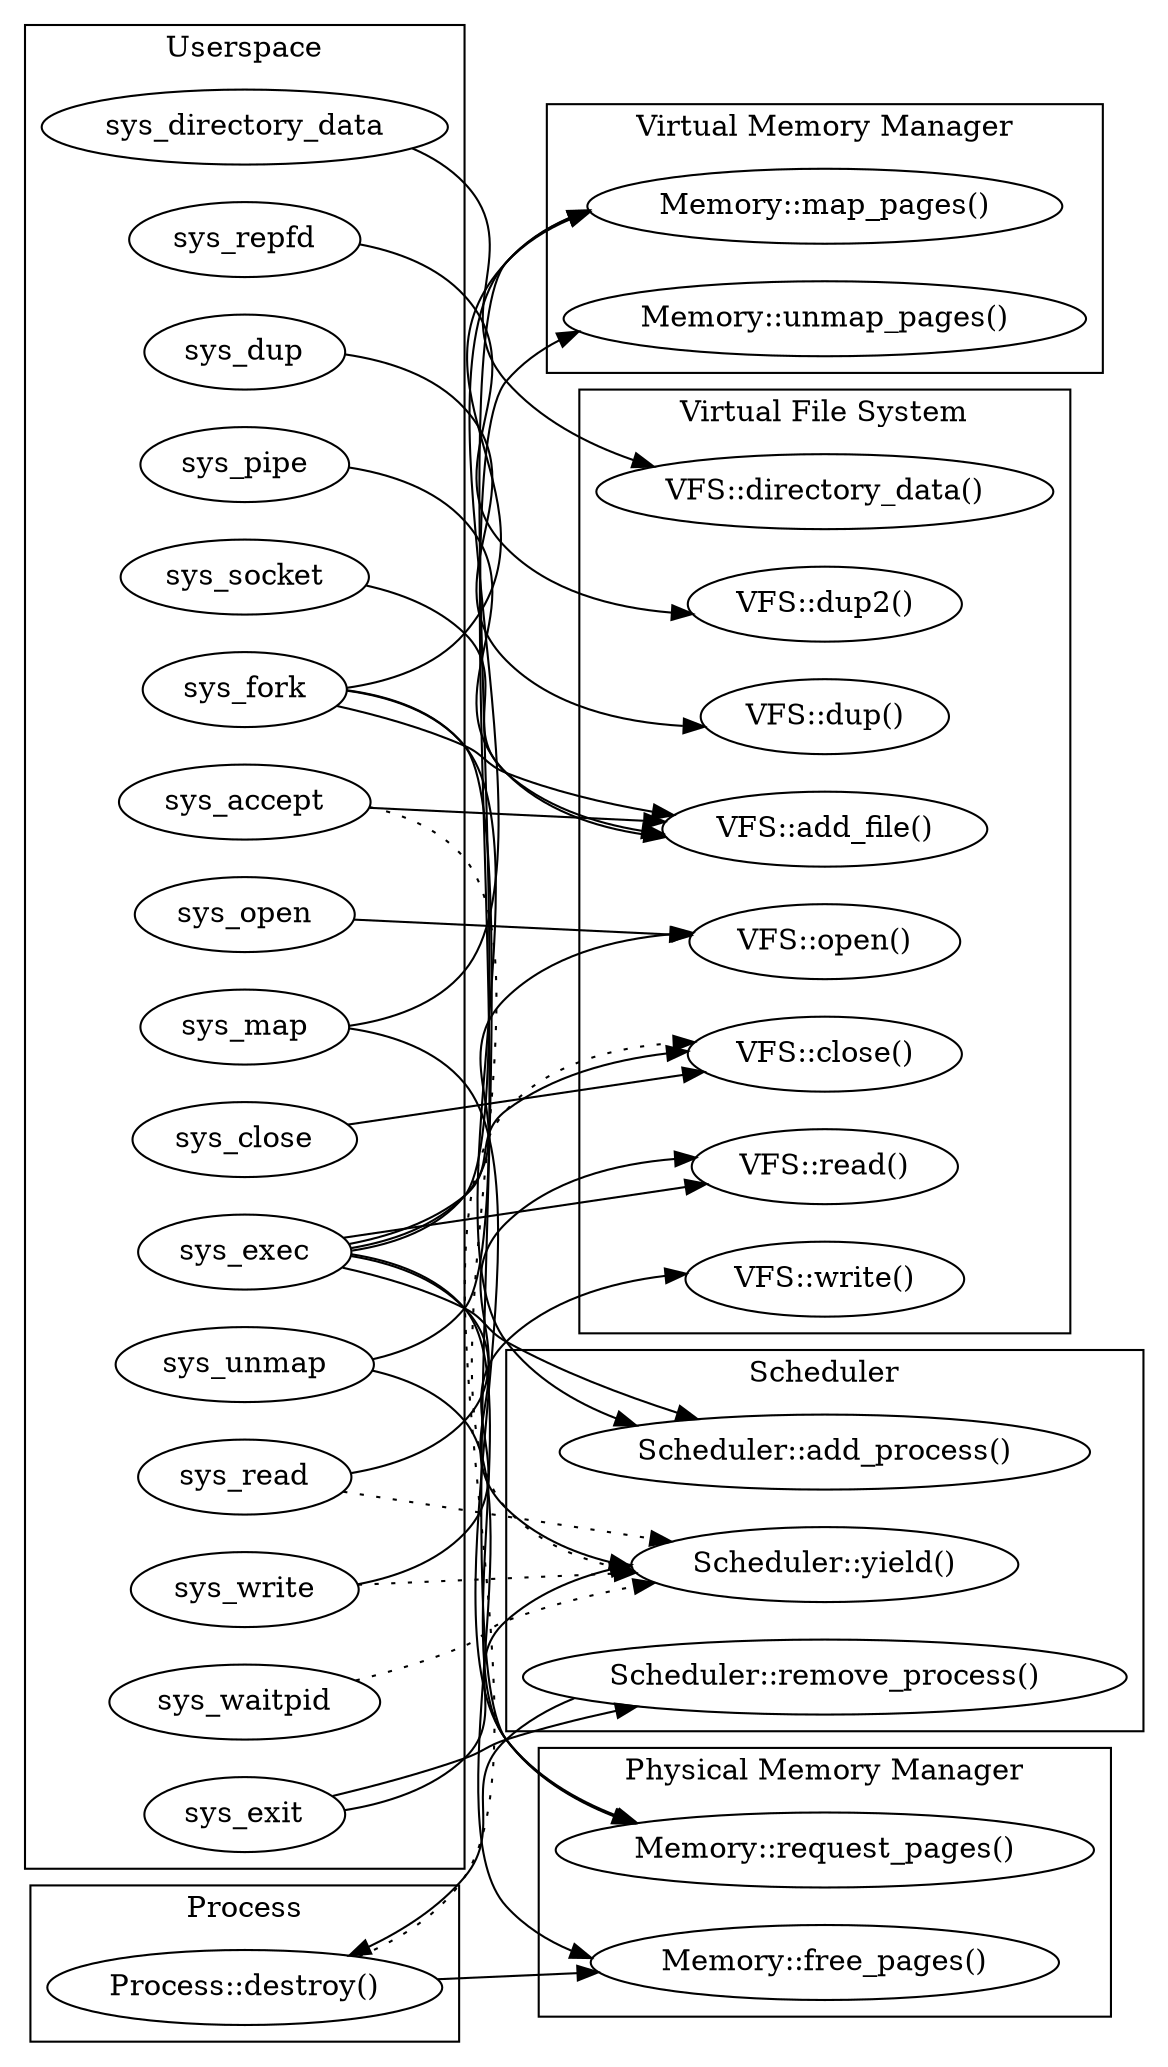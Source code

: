 digraph LensorOS {
    graph [ rankdir=LR, overlap=scale ];

    sys_open -> "VFS::open()";
    sys_close -> "VFS::close()";
    sys_read -> "VFS::read()";
    sys_read -> "Scheduler::yield()"[style="dotted"];
    sys_write -> "VFS::write()";
    sys_write -> "Scheduler::yield()"[style="dotted"];
#    sys_poke;
    sys_exit -> "Scheduler::remove_process()";
    sys_exit -> "Scheduler::yield()";
    sys_map -> "Memory::map_pages()";
    sys_map -> "Memory::request_pages()";
    sys_unmap -> "Memory::unmap_pages()";
    sys_unmap -> "Memory::free_pages()";
#    sys_time;
    sys_waitpid -> "Scheduler::yield()"[style="dotted"];
    sys_fork -> "Scheduler::add_process()";
    sys_fork -> "Memory::map_pages()";
    sys_fork -> "Memory::request_pages()";
    sys_fork -> "VFS::add_file()";
    sys_exec -> "Scheduler::add_process()";
    sys_exec -> "VFS::open()";
    sys_exec -> "VFS::close()";
    sys_exec -> "VFS::read()";
    sys_exec -> "Memory::request_pages()";
    sys_exec -> "Memory::map_pages()";
    sys_exec -> "Scheduler::yield()";
    sys_repfd -> "VFS::dup2()";
    sys_pipe -> "VFS::add_file()";
#    sys_seek;
#    sys_pwd;
    sys_dup -> "VFS::dup()";
#    sys_uart;
    sys_socket -> "VFS::add_file()";
#    sys_bind;
#    sys_listen;
#    sys_connect;
    sys_accept -> "VFS::add_file()";
    sys_accept -> "Scheduler::yield()"[style="dotted"];
#    sys_kqueue;
#    sys_kevent;
    sys_directory_data -> "VFS::directory_data()";

    "Scheduler::remove_process()" -> "Process::destroy()";

    "Process::destroy()" -> "Memory::free_pages()";
    "Process::destroy()" -> "VFS::close()"[style="dotted"];

    subgraph cluster_userspace {
        label="Userspace";
        sys_open;
        sys_close;
        sys_read;
        sys_write;
#        sys_poke;
        sys_exit;
        sys_map;
        sys_unmap;
#        sys_time;
        sys_waitpid;
        sys_fork;
        sys_exec;
        sys_repfd;
        sys_pipe;
#        sys_seek;
#        sys_pwd;
        sys_dup;
#        sys_uart;
        sys_socket;
#        sys_bind;
#        sys_listen;
#        sys_connect;
        sys_accept;
#        sys_kqueue;
#        sys_kevent;
        sys_directory_data;
    }

    subgraph cluster_vfs {
        label="Virtual File System";
        "VFS::open()";
        "VFS::close()";
        "VFS::read()";
        "VFS::write()";
        "VFS::directory_data()";
        "VFS::add_file()";
        "VFS::dup()";
        "VFS::dup2()";
    }

    subgraph cluster_sched {
        label="Scheduler";
        "Scheduler::add_process()";
        "Scheduler::remove_process()";
        "Scheduler::yield()";
    }

    subgraph cluster_proc {
        label="Process";
        "Process::destroy()";
    }

    subgraph cluster_pmm {
        label="Physical Memory Manager";
        "Memory::request_pages()";
        "Memory::free_pages()";
    }

    subgraph cluster_vmm {
        label="Virtual Memory Manager";
        "Memory::map_pages()";
        "Memory::unmap_pages()";
    }
}
